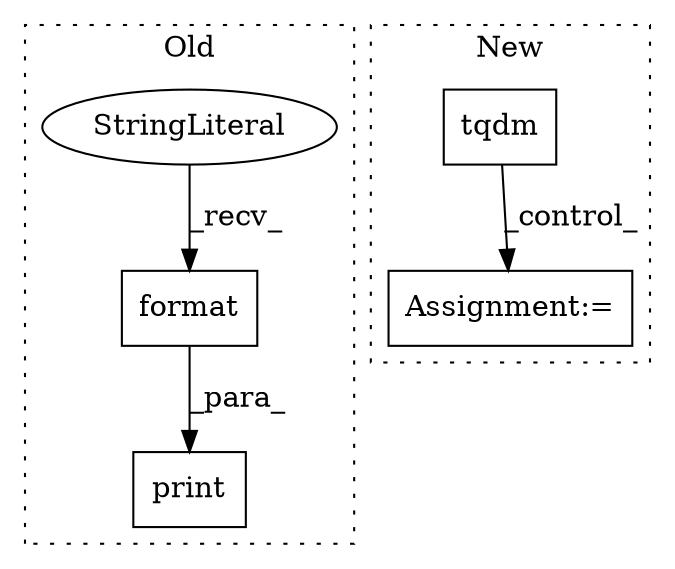 digraph G {
subgraph cluster0 {
1 [label="format" a="32" s="7880,7934" l="7,1" shape="box"];
3 [label="StringLiteral" a="45" s="7723" l="156" shape="ellipse"];
4 [label="print" a="32" s="7717,7935" l="6,1" shape="box"];
label = "Old";
style="dotted";
}
subgraph cluster1 {
2 [label="tqdm" a="32" s="6644,6663" l="5,1" shape="box"];
5 [label="Assignment:=" a="7" s="6690,6807" l="81,2" shape="box"];
label = "New";
style="dotted";
}
1 -> 4 [label="_para_"];
2 -> 5 [label="_control_"];
3 -> 1 [label="_recv_"];
}